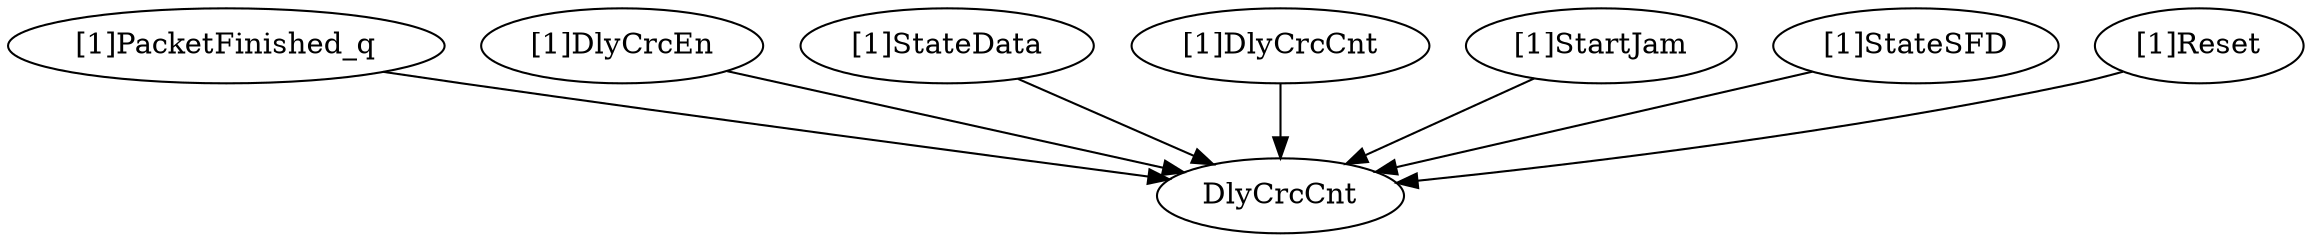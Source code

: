 strict digraph "" {
	"[1]PacketFinished_q"	 [complexity=14,
		importance=0.199514626957,
		rank=0.0142510447826];
	DlyCrcCnt	 [complexity=10,
		importance=0.0923855702938,
		rank=0.00923855702938];
	"[1]PacketFinished_q" -> DlyCrcCnt;
	"[1]DlyCrcEn"	 [complexity=14,
		importance=0.107129056663,
		rank=0.00765207547592];
	"[1]DlyCrcEn" -> DlyCrcCnt;
	"[1]StateData"	 [complexity=18,
		importance=0.29190019725,
		rank=0.016216677625];
	"[1]StateData" -> DlyCrcCnt;
	"[1]DlyCrcCnt"	 [complexity=20,
		importance=0.461927851469,
		rank=0.0230963925734];
	"[1]DlyCrcCnt" -> DlyCrcCnt;
	"[1]StartJam"	 [complexity=14,
		importance=0.199514626957,
		rank=0.0142510447826];
	"[1]StartJam" -> DlyCrcCnt;
	"[1]StateSFD"	 [complexity=14,
		importance=0.107129056663,
		rank=0.00765207547592];
	"[1]StateSFD" -> DlyCrcCnt;
	"[1]Reset"	 [complexity=11,
		importance=0.29190019725,
		rank=0.0265363815682];
	"[1]Reset" -> DlyCrcCnt;
}
